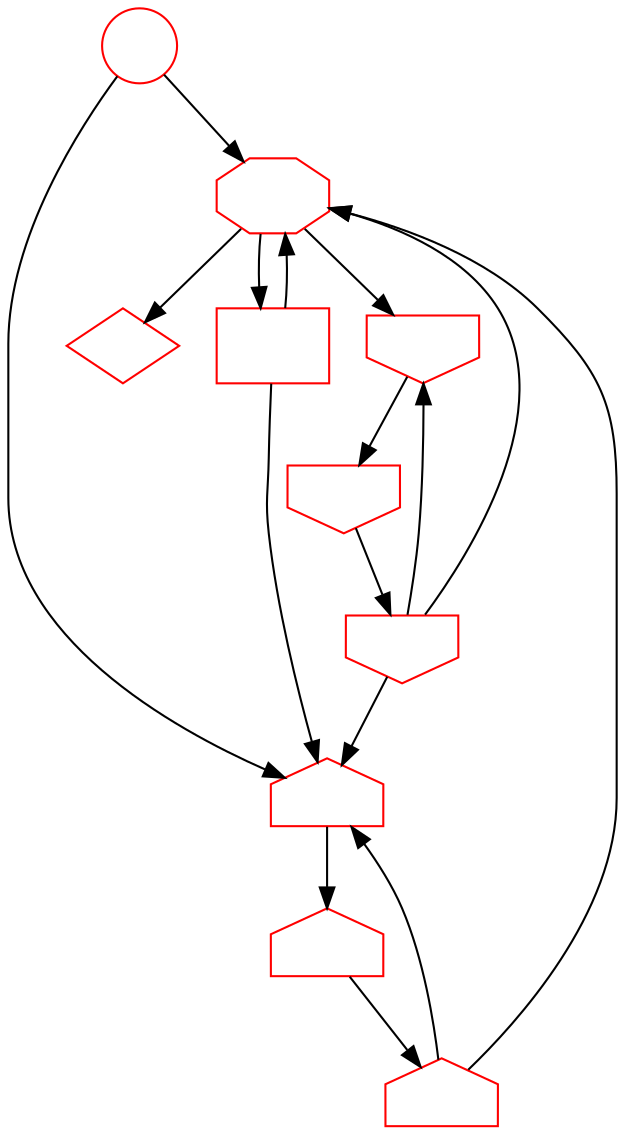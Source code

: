 digraph G {

    S [label="", shape=circle, color=red];
    E [label="", shape=diamond, color=red];

    W [label="", shape=octagon, color=red];

    I1 [label="", shape=house, color=red];
    I2 [label="", shape=house, color=red];
    I3 [label="", shape=house, color=red];
    M [label="", shape=rect, color=red];
    D1 [label="", shape=invhouse, color=red];
    D2 [label="", shape=invhouse, color=red];
    D3 [label="", shape=invhouse, color=red];

S->W;
M->W;
W->E;
W->M;

S->I1;
M->I1;

W->D1;

D1->D2->D3->D1;
I1->I2->I3->I1;

D3->W;
I3->W;
D3->I1;

}
